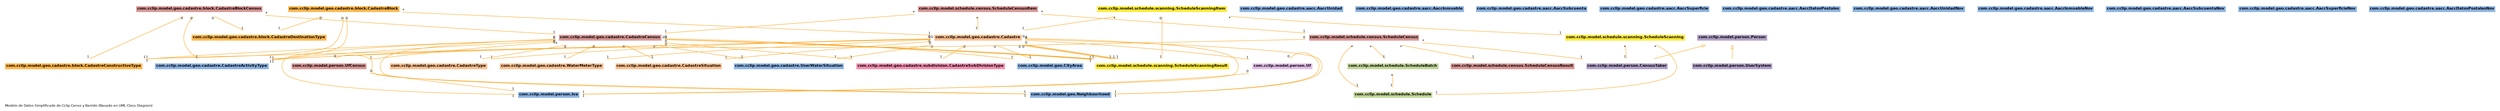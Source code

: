digraph G {

	graph [
		label="Modelo de Datos Simplificado de Cclip Censo y Barrido (Basado en UML Class Diagram)"
		bgcolor="#FFFFFF"
		labeljust="l"
		nodesep="0.18"
		ranksep="0.46"
		fontname="Helvetica"
		fontsize="8"
	];
	node [
		fontname="Helvetica"
		fontsize="9"
		shape="plaintext"
		
	];
	edge [
		arrowsize="0.8"
	];

					//com.cclip.model.geo.CityArea
					CityArea [
						label=<
							<TABLE BORDER="0" CELLBORDER="0" CELLSPACING="0" BGCOLOR="#ffffff">
				<TR><TD COLSPAN="3" BGCOLOR="#8DB4E3" ALIGN="CENTER"><B>com.cclip.model.geo.CityArea</B></TD></TR>

							</TABLE>>
							URL="com.cclip.model.geo.CityArea.html"
							tooltip="com.cclip.model.geo.CityArea"
					];

					//com.cclip.model.geo.Neighbourhood
					Neighbourhood [
						label=<
							<TABLE BORDER="0" CELLBORDER="0" CELLSPACING="0" BGCOLOR="#ffffff">
				<TR><TD COLSPAN="3" BGCOLOR="#8DB4E3" ALIGN="CENTER"><B>com.cclip.model.geo.Neighbourhood</B></TD></TR>

							</TABLE>>
							URL="com.cclip.model.geo.Neighbourhood.html"
							tooltip="com.cclip.model.geo.Neighbourhood"
					];

						//com.cclip.model.geo.cadastre.CadastreType
						CadastreType [
							label=<
								<TABLE BORDER="0" CELLBORDER="0" CELLSPACING="0" BGCOLOR="#ffffff">
				<TR><TD COLSPAN="3" BGCOLOR="#FAC090" ALIGN="CENTER"><B>com.cclip.model.geo.cadastre.CadastreType</B></TD></TR>

								</TABLE>>
								URL="com.cclip.model.geo.cadastre.CadastreType.html"
								tooltip="com.cclip.model.geo.cadastre.CadastreType"
						];

						//com.cclip.model.geo.cadastre.WaterMeterType
						WaterMeterType [
							label=<
								<TABLE BORDER="0" CELLBORDER="0" CELLSPACING="0" BGCOLOR="#ffffff">
				<TR><TD COLSPAN="3" BGCOLOR="#FAC090" ALIGN="CENTER"><B>com.cclip.model.geo.cadastre.WaterMeterType</B></TD></TR>

								</TABLE>>
								URL="com.cclip.model.geo.cadastre.WaterMeterType.html"
								tooltip="com.cclip.model.geo.cadastre.WaterMeterType"
						];

						//com.cclip.model.geo.cadastre.CadastreSituation
						CadastreSituation [
							label=<
								<TABLE BORDER="0" CELLBORDER="0" CELLSPACING="0" BGCOLOR="#ffffff">
				<TR><TD COLSPAN="3" BGCOLOR="#FAC090" ALIGN="CENTER"><B>com.cclip.model.geo.cadastre.CadastreSituation</B></TD></TR>

								</TABLE>>
								URL="com.cclip.model.geo.cadastre.CadastreSituation.html"
								tooltip="com.cclip.model.geo.cadastre.CadastreSituation"
						];

						//com.cclip.model.geo.cadastre.UserWaterSituation
						UserWaterSituation [
							label=<
								<TABLE BORDER="0" CELLBORDER="0" CELLSPACING="0" BGCOLOR="#ffffff">
				<TR><TD COLSPAN="3" BGCOLOR="#8DB4E3" ALIGN="CENTER"><B>com.cclip.model.geo.cadastre.UserWaterSituation</B></TD></TR>

								</TABLE>>
								URL="com.cclip.model.geo.cadastre.UserWaterSituation.html"
								tooltip="com.cclip.model.geo.cadastre.UserWaterSituation"
						];

						//com.cclip.model.geo.cadastre.Cadastre
						Cadastre [
							label=<
								<TABLE BORDER="0" CELLBORDER="0" CELLSPACING="0" BGCOLOR="#ffffff">
				<TR><TD COLSPAN="3" BGCOLOR="#FAC090" ALIGN="CENTER"><B>com.cclip.model.geo.cadastre.Cadastre</B></TD></TR>

								</TABLE>>
								URL="com.cclip.model.geo.cadastre.Cadastre.html"
								tooltip="com.cclip.model.geo.cadastre.Cadastre"
						];

						//com.cclip.model.geo.cadastre.CadastreCensus
						CadastreCensus [
							label=<
								<TABLE BORDER="0" CELLBORDER="0" CELLSPACING="0" BGCOLOR="#ffffff">
				<TR><TD COLSPAN="3" BGCOLOR="#D99795" ALIGN="CENTER"><B>com.cclip.model.geo.cadastre.CadastreCensus</B></TD></TR>

								</TABLE>>
								URL="com.cclip.model.geo.cadastre.CadastreCensus.html"
								tooltip="com.cclip.model.geo.cadastre.CadastreCensus"
						];

						//com.cclip.model.geo.cadastre.CadastreActivityType
						CadastreActivityType [
							label=<
								<TABLE BORDER="0" CELLBORDER="0" CELLSPACING="0" BGCOLOR="#ffffff">
				<TR><TD COLSPAN="3" BGCOLOR="#8DB4E3" ALIGN="CENTER"><B>com.cclip.model.geo.cadastre.CadastreActivityType</B></TD></TR>

								</TABLE>>
								URL="com.cclip.model.geo.cadastre.CadastreActivityType.html"
								tooltip="com.cclip.model.geo.cadastre.CadastreActivityType"
						];

							//com.cclip.model.geo.cadastre.aacc.AaccUnidad
							AaccUnidad [
								label=<
									<TABLE BORDER="0" CELLBORDER="0" CELLSPACING="0" BGCOLOR="#ffffff">
				<TR><TD COLSPAN="3" BGCOLOR="#8DB4E3" ALIGN="CENTER"><B>com.cclip.model.geo.cadastre.aacc.AaccUnidad</B></TD></TR>

									</TABLE>>
									URL="com.cclip.model.geo.cadastre.aacc.AaccUnidad.html"
									tooltip="com.cclip.model.geo.cadastre.aacc.AaccUnidad"
							];

							//com.cclip.model.geo.cadastre.aacc.AaccInmueble
							AaccInmueble [
								label=<
									<TABLE BORDER="0" CELLBORDER="0" CELLSPACING="0" BGCOLOR="#ffffff">
				<TR><TD COLSPAN="3" BGCOLOR="#8DB4E3" ALIGN="CENTER"><B>com.cclip.model.geo.cadastre.aacc.AaccInmueble</B></TD></TR>

									</TABLE>>
									URL="com.cclip.model.geo.cadastre.aacc.AaccInmueble.html"
									tooltip="com.cclip.model.geo.cadastre.aacc.AaccInmueble"
							];

							//com.cclip.model.geo.cadastre.aacc.AaccSubcuenta
							AaccSubcuenta [
								label=<
									<TABLE BORDER="0" CELLBORDER="0" CELLSPACING="0" BGCOLOR="#ffffff">
				<TR><TD COLSPAN="3" BGCOLOR="#8DB4E3" ALIGN="CENTER"><B>com.cclip.model.geo.cadastre.aacc.AaccSubcuenta</B></TD></TR>

									</TABLE>>
									URL="com.cclip.model.geo.cadastre.aacc.AaccSubcuenta.html"
									tooltip="com.cclip.model.geo.cadastre.aacc.AaccSubcuenta"
							];

							//com.cclip.model.geo.cadastre.aacc.AaccSuperficie
							AaccSuperficie [
								label=<
									<TABLE BORDER="0" CELLBORDER="0" CELLSPACING="0" BGCOLOR="#ffffff">
				<TR><TD COLSPAN="3" BGCOLOR="#8DB4E3" ALIGN="CENTER"><B>com.cclip.model.geo.cadastre.aacc.AaccSuperficie</B></TD></TR>

									</TABLE>>
									URL="com.cclip.model.geo.cadastre.aacc.AaccSuperficie.html"
									tooltip="com.cclip.model.geo.cadastre.aacc.AaccSuperficie"
							];

							//com.cclip.model.geo.cadastre.aacc.AaccDatosPostales
							AaccDatosPostales [
								label=<
									<TABLE BORDER="0" CELLBORDER="0" CELLSPACING="0" BGCOLOR="#ffffff">
				<TR><TD COLSPAN="3" BGCOLOR="#8DB4E3" ALIGN="CENTER"><B>com.cclip.model.geo.cadastre.aacc.AaccDatosPostales</B></TD></TR>

									</TABLE>>
									URL="com.cclip.model.geo.cadastre.aacc.AaccDatosPostales.html"
									tooltip="com.cclip.model.geo.cadastre.aacc.AaccDatosPostales"
							];

							//com.cclip.model.geo.cadastre.aacc.AaccUnidadNov
							AaccUnidadNov [
								label=<
									<TABLE BORDER="0" CELLBORDER="0" CELLSPACING="0" BGCOLOR="#ffffff">
				<TR><TD COLSPAN="3" BGCOLOR="#8DB4E3" ALIGN="CENTER"><B>com.cclip.model.geo.cadastre.aacc.AaccUnidadNov</B></TD></TR>

									</TABLE>>
									URL="com.cclip.model.geo.cadastre.aacc.AaccUnidadNov.html"
									tooltip="com.cclip.model.geo.cadastre.aacc.AaccUnidadNov"
							];

							//com.cclip.model.geo.cadastre.aacc.AaccInmuebleNov
							AaccInmuebleNov [
								label=<
									<TABLE BORDER="0" CELLBORDER="0" CELLSPACING="0" BGCOLOR="#ffffff">
				<TR><TD COLSPAN="3" BGCOLOR="#8DB4E3" ALIGN="CENTER"><B>com.cclip.model.geo.cadastre.aacc.AaccInmuebleNov</B></TD></TR>

									</TABLE>>
									URL="com.cclip.model.geo.cadastre.aacc.AaccInmuebleNov.html"
									tooltip="com.cclip.model.geo.cadastre.aacc.AaccInmuebleNov"
							];

							//com.cclip.model.geo.cadastre.aacc.AaccSubcuentaNov
							AaccSubcuentaNov [
								label=<
									<TABLE BORDER="0" CELLBORDER="0" CELLSPACING="0" BGCOLOR="#ffffff">
				<TR><TD COLSPAN="3" BGCOLOR="#8DB4E3" ALIGN="CENTER"><B>com.cclip.model.geo.cadastre.aacc.AaccSubcuentaNov</B></TD></TR>

									</TABLE>>
									URL="com.cclip.model.geo.cadastre.aacc.AaccSubcuentaNov.html"
									tooltip="com.cclip.model.geo.cadastre.aacc.AaccSubcuentaNov"
							];

							//com.cclip.model.geo.cadastre.aacc.AaccSuperficieNov
							AaccSuperficieNov [
								label=<
									<TABLE BORDER="0" CELLBORDER="0" CELLSPACING="0" BGCOLOR="#ffffff">
				<TR><TD COLSPAN="3" BGCOLOR="#8DB4E3" ALIGN="CENTER"><B>com.cclip.model.geo.cadastre.aacc.AaccSuperficieNov</B></TD></TR>

									</TABLE>>
									URL="com.cclip.model.geo.cadastre.aacc.AaccSuperficieNov.html"
									tooltip="com.cclip.model.geo.cadastre.aacc.AaccSuperficieNov"
							];

							//com.cclip.model.geo.cadastre.aacc.AaccDatosPostalesNov
							AaccDatosPostalesNov [
								label=<
									<TABLE BORDER="0" CELLBORDER="0" CELLSPACING="0" BGCOLOR="#ffffff">
				<TR><TD COLSPAN="3" BGCOLOR="#8DB4E3" ALIGN="CENTER"><B>com.cclip.model.geo.cadastre.aacc.AaccDatosPostalesNov</B></TD></TR>

									</TABLE>>
									URL="com.cclip.model.geo.cadastre.aacc.AaccDatosPostalesNov.html"
									tooltip="com.cclip.model.geo.cadastre.aacc.AaccDatosPostalesNov"
							];

							//com.cclip.model.geo.cadastre.block.CadastreConstructiveType
							CadastreConstructiveType [
								label=<
									<TABLE BORDER="0" CELLBORDER="0" CELLSPACING="0" BGCOLOR="#ffffff">
				<TR><TD COLSPAN="3" BGCOLOR="#FFB74D" ALIGN="CENTER"><B>com.cclip.model.geo.cadastre.block.CadastreConstructiveType</B></TD></TR>

									</TABLE>>
									URL="com.cclip.model.geo.cadastre.block.CadastreConstructiveType.html"
									tooltip="com.cclip.model.geo.cadastre.block.CadastreConstructiveType"
							];

							//com.cclip.model.geo.cadastre.block.CadastreDestinationType
							CadastreDestinationType [
								label=<
									<TABLE BORDER="0" CELLBORDER="0" CELLSPACING="0" BGCOLOR="#ffffff">
				<TR><TD COLSPAN="3" BGCOLOR="#FFB74D" ALIGN="CENTER"><B>com.cclip.model.geo.cadastre.block.CadastreDestinationType</B></TD></TR>

									</TABLE>>
									URL="com.cclip.model.geo.cadastre.block.CadastreDestinationType.html"
									tooltip="com.cclip.model.geo.cadastre.block.CadastreDestinationType"
							];

							//com.cclip.model.geo.cadastre.block.CadastreBlock
							CadastreBlock [
								label=<
									<TABLE BORDER="0" CELLBORDER="0" CELLSPACING="0" BGCOLOR="#ffffff">
				<TR><TD COLSPAN="3" BGCOLOR="#FFB74D" ALIGN="CENTER"><B>com.cclip.model.geo.cadastre.block.CadastreBlock</B></TD></TR>

									</TABLE>>
									URL="com.cclip.model.geo.cadastre.block.CadastreBlock.html"
									tooltip="com.cclip.model.geo.cadastre.block.CadastreBlock"
							];

							//com.cclip.model.geo.cadastre.block.CadastreBlockCensus
							CadastreBlockCensus [
								label=<
									<TABLE BORDER="0" CELLBORDER="0" CELLSPACING="0" BGCOLOR="#ffffff">
				<TR><TD COLSPAN="3" BGCOLOR="#D99795" ALIGN="CENTER"><B>com.cclip.model.geo.cadastre.block.CadastreBlockCensus</B></TD></TR>

									</TABLE>>
									URL="com.cclip.model.geo.cadastre.block.CadastreBlockCensus.html"
									tooltip="com.cclip.model.geo.cadastre.block.CadastreBlockCensus"
							];

							//com.cclip.model.geo.cadastre.subdivision.CadastreSubDivisionType
							CadastreSubDivisionType [
								label=<
									<TABLE BORDER="0" CELLBORDER="0" CELLSPACING="0" BGCOLOR="#ffffff">
				<TR><TD COLSPAN="3" BGCOLOR="#F48FB1" ALIGN="CENTER"><B>com.cclip.model.geo.cadastre.subdivision.CadastreSubDivisionType</B></TD></TR>

									</TABLE>>
									URL="com.cclip.model.geo.cadastre.subdivision.CadastreSubDivisionType.html"
									tooltip="com.cclip.model.geo.cadastre.subdivision.CadastreSubDivisionType"
							];

					//com.cclip.model.schedule.Schedule
					Schedule [
						label=<
							<TABLE BORDER="0" CELLBORDER="0" CELLSPACING="0" BGCOLOR="#ffffff">
				<TR><TD COLSPAN="3" BGCOLOR="#C2D69A" ALIGN="CENTER"><B>com.cclip.model.schedule.Schedule</B></TD></TR>

							</TABLE>>
							URL="com.cclip.model.schedule.Schedule.html"
							tooltip="com.cclip.model.schedule.Schedule"
					];

					//com.cclip.model.schedule.ScheduleBatch
					ScheduleBatch [
						label=<
							<TABLE BORDER="0" CELLBORDER="0" CELLSPACING="0" BGCOLOR="#ffffff">
				<TR><TD COLSPAN="3" BGCOLOR="#C2D69A" ALIGN="CENTER"><B>com.cclip.model.schedule.ScheduleBatch</B></TD></TR>

							</TABLE>>
							URL="com.cclip.model.schedule.ScheduleBatch.html"
							tooltip="com.cclip.model.schedule.ScheduleBatch"
					];

						//com.cclip.model.schedule.scanning.ScheduleScanning
						ScheduleScanning [
							label=<
								<TABLE BORDER="0" CELLBORDER="0" CELLSPACING="0" BGCOLOR="#ffffff">
				<TR><TD COLSPAN="3" BGCOLOR="#FFEB3B" ALIGN="CENTER"><B>com.cclip.model.schedule.scanning.ScheduleScanning</B></TD></TR>

								</TABLE>>
								URL="com.cclip.model.schedule.scanning.ScheduleScanning.html"
								tooltip="com.cclip.model.schedule.scanning.ScheduleScanning"
						];

						//com.cclip.model.schedule.scanning.ScheduleScanningResult
						ScheduleScanningResult [
							label=<
								<TABLE BORDER="0" CELLBORDER="0" CELLSPACING="0" BGCOLOR="#ffffff">
				<TR><TD COLSPAN="3" BGCOLOR="#FFEB3B" ALIGN="CENTER"><B>com.cclip.model.schedule.scanning.ScheduleScanningResult</B></TD></TR>

								</TABLE>>
								URL="com.cclip.model.schedule.scanning.ScheduleScanningResult.html"
								tooltip="com.cclip.model.schedule.scanning.ScheduleScanningResult"
						];

						//com.cclip.model.schedule.scanning.ScheduleScanningItem
						ScheduleScanningItem [
							label=<
								<TABLE BORDER="0" CELLBORDER="0" CELLSPACING="0" BGCOLOR="#ffffff">
				<TR><TD COLSPAN="3" BGCOLOR="#FFEB3B" ALIGN="CENTER"><B>com.cclip.model.schedule.scanning.ScheduleScanningItem</B></TD></TR>

								</TABLE>>
								URL="com.cclip.model.schedule.scanning.ScheduleScanningItem.html"
								tooltip="com.cclip.model.schedule.scanning.ScheduleScanningItem"
						];

						//com.cclip.model.schedule.census.ScheduleCensusResult
						ScheduleCensusResult [
							label=<
								<TABLE BORDER="0" CELLBORDER="0" CELLSPACING="0" BGCOLOR="#ffffff">
				<TR><TD COLSPAN="3" BGCOLOR="#D99795" ALIGN="CENTER"><B>com.cclip.model.schedule.census.ScheduleCensusResult</B></TD></TR>

								</TABLE>>
								URL="com.cclip.model.schedule.census.ScheduleCensusResult.html"
								tooltip="com.cclip.model.schedule.census.ScheduleCensusResult"
						];

						//com.cclip.model.schedule.census.ScheduleCensus
						ScheduleCensus [
							label=<
								<TABLE BORDER="0" CELLBORDER="0" CELLSPACING="0" BGCOLOR="#ffffff">
				<TR><TD COLSPAN="3" BGCOLOR="#D99795" ALIGN="CENTER"><B>com.cclip.model.schedule.census.ScheduleCensus</B></TD></TR>

								</TABLE>>
								URL="com.cclip.model.schedule.census.ScheduleCensus.html"
								tooltip="com.cclip.model.schedule.census.ScheduleCensus"
						];

						//com.cclip.model.schedule.census.ScheduleCensusItem
						ScheduleCensusItem [
							label=<
								<TABLE BORDER="0" CELLBORDER="0" CELLSPACING="0" BGCOLOR="#ffffff">
				<TR><TD COLSPAN="3" BGCOLOR="#D99795" ALIGN="CENTER"><B>com.cclip.model.schedule.census.ScheduleCensusItem</B></TD></TR>

								</TABLE>>
								URL="com.cclip.model.schedule.census.ScheduleCensusItem.html"
								tooltip="com.cclip.model.schedule.census.ScheduleCensusItem"
						];

					//com.cclip.model.person.Person
					Person [
						label=<
							<TABLE BORDER="0" CELLBORDER="0" CELLSPACING="0" BGCOLOR="#ffffff">
				<TR><TD COLSPAN="3" BGCOLOR="#B2A1C7" ALIGN="CENTER"><B>com.cclip.model.person.Person</B></TD></TR>

							</TABLE>>
							URL="com.cclip.model.person.Person.html"
							tooltip="com.cclip.model.person.Person"
					];

					//com.cclip.model.person.UserSystem
					UserSystem [
						label=<
							<TABLE BORDER="0" CELLBORDER="0" CELLSPACING="0" BGCOLOR="#ffffff">
				<TR><TD COLSPAN="3" BGCOLOR="#B2A1C7" ALIGN="CENTER"><B>com.cclip.model.person.UserSystem</B></TD></TR>

							</TABLE>>
							URL="com.cclip.model.person.UserSystem.html"
							tooltip="com.cclip.model.person.UserSystem"
					];

					//com.cclip.model.person.UserSystem extends com.cclip.model.person.Person
					"Person" -> "UserSystem" [dir=back,arrowtail=empty, color="#F9A825"];

					//com.cclip.model.person.CensusTaker
					CensusTaker [
						label=<
							<TABLE BORDER="0" CELLBORDER="0" CELLSPACING="0" BGCOLOR="#ffffff">
				<TR><TD COLSPAN="3" BGCOLOR="#B2A1C7" ALIGN="CENTER"><B>com.cclip.model.person.CensusTaker</B></TD></TR>

							</TABLE>>
							URL="com.cclip.model.person.CensusTaker.html"
							tooltip="com.cclip.model.person.CensusTaker"
					];

					//com.cclip.model.person.CensusTaker extends com.cclip.model.person.Person
					"Person" -> "CensusTaker" [dir=back,arrowtail=empty, color="#F9A825"];

					//com.cclip.model.person.Uf
					Uf [
						label=<
							<TABLE BORDER="0" CELLBORDER="0" CELLSPACING="0" BGCOLOR="#ffffff">
				<TR><TD COLSPAN="3" BGCOLOR="#E1BEE7" ALIGN="CENTER"><B>com.cclip.model.person.Uf</B></TD></TR>

							</TABLE>>
							URL="com.cclip.model.person.Uf.html"
							tooltip="com.cclip.model.person.Uf"
					];

					//com.cclip.model.person.UfCensus
					UfCensus [
						label=<
							<TABLE BORDER="0" CELLBORDER="0" CELLSPACING="0" BGCOLOR="#ffffff">
				<TR><TD COLSPAN="3" BGCOLOR="#D99795" ALIGN="CENTER"><B>com.cclip.model.person.UfCensus</B></TD></TR>

							</TABLE>>
							URL="com.cclip.model.person.UfCensus.html"
							tooltip="com.cclip.model.person.UfCensus"
					];

					//com.cclip.model.person.Iva
					Iva [
						label=<
							<TABLE BORDER="0" CELLBORDER="0" CELLSPACING="0" BGCOLOR="#ffffff">
				<TR><TD COLSPAN="3" BGCOLOR="#8DB4E3" ALIGN="CENTER"><B>com.cclip.model.person.Iva</B></TD></TR>

							</TABLE>>
							URL="com.cclip.model.person.Iva.html"
							tooltip="com.cclip.model.person.Iva"
					];
	"Cadastre":"userIva":w -> "Iva":"cadastre":e [arrowhead=none, dir=back, arrowtail=none, arrowhead=none, headlabel = "1", taillabel = "0", fontsize="8", color="#F9A825"];
	"Cadastre":"userWaterSituation":w -> "UserWaterSituation":"cadastre":e [arrowhead=none, dir=back, arrowtail=none, arrowhead=none, headlabel = "1", taillabel = "0", fontsize="8", color="#F9A825"];
	"Cadastre":"uf":w -> "Uf":"cadastre":e [arrowhead=none, dir=back, arrowtail=none, arrowhead=none, headlabel = "1", taillabel = "*", fontsize="8", color="#F9A825"];
	"Cadastre":"cityArea":w -> "CityArea":"cadastre":e [arrowhead=none, dir=back, arrowtail=none, arrowhead=none, headlabel = "1", taillabel = "0", fontsize="8", color="#F9A825"];
	"Cadastre":"cadastreType":w -> "CadastreType":"cadastre":e [arrowhead=none, dir=back, arrowtail=none, arrowhead=none, headlabel = "1", taillabel = "0", fontsize="8", color="#F9A825"];
	"Cadastre":"cadastreSituation":w -> "CadastreSituation":"cadastre":e [arrowhead=none, dir=back, arrowtail=none, arrowhead=none, headlabel = "1", taillabel = "0", fontsize="8", color="#F9A825"];
	"Cadastre":"inmNeighbourhood":w -> "Neighbourhood":"cadastre":e [arrowhead=none, dir=back, arrowtail=none, arrowhead=none, headlabel = "1", taillabel = "0", fontsize="8", color="#F9A825"];
	"Cadastre":"cadastreSubDivisionType":w -> "CadastreSubDivisionType":"cadastre":e [arrowhead=none, dir=back, arrowtail=none, arrowhead=none, headlabel = "1", taillabel = "0", fontsize="8", color="#F9A825"];
	"Cadastre":"scheduleScanningResult2":w -> "ScheduleScanningResult":"cadastre":e [arrowhead=none, dir=back, arrowtail=none, arrowhead=none, headlabel = "1", taillabel = "0", fontsize="8", color="#F9A825"];
	"Cadastre":"scheduleScanningResult1":w -> "ScheduleScanningResult":"cadastre":e [arrowhead=none, dir=back, arrowtail=none, arrowhead=none, headlabel = "1", taillabel = "0", fontsize="8", color="#F9A825"];
	"Cadastre":"scheduleScanningResult0":w -> "ScheduleScanningResult":"cadastre":e [arrowhead=none, dir=back, arrowtail=none, arrowhead=none, headlabel = "1", taillabel = "0", fontsize="8", color="#F9A825"];
	"Cadastre":"cadastreActivityType":w -> "CadastreActivityType":"cadastre":e [arrowhead=none, dir=back, arrowtail=none, arrowhead=none, headlabel = "1", taillabel = "0", fontsize="8", color="#F9A825"];
	"Cadastre":"waterMeterType":w -> "WaterMeterType":"cadastre":e [arrowhead=none, dir=back, arrowtail=none, arrowhead=none, headlabel = "1", taillabel = "0", fontsize="8", color="#F9A825"];
	"Cadastre":"cadastreConstructiveType":w -> "CadastreConstructiveType":"cadastre":e [arrowhead=none, dir=back, arrowtail=none, arrowhead=none, headlabel = "1", taillabel = "0", fontsize="8", color="#F9A825"];
	"CadastreCensus":"userIva":w -> "Iva":"cadastreCensus":e [arrowhead=none, dir=back, arrowtail=none, arrowhead=none, headlabel = "1", taillabel = "0", fontsize="8", color="#F9A825"];
	"CadastreCensus":"userWaterSituation":w -> "UserWaterSituation":"cadastreCensus":e [arrowhead=none, dir=back, arrowtail=none, arrowhead=none, headlabel = "1", taillabel = "0", fontsize="8", color="#F9A825"];
	"CadastreCensus":"ufCensus":w -> "UfCensus":"cadastreCensus":e [arrowhead=none, dir=back, arrowtail=none, arrowhead=none, headlabel = "1", taillabel = "*", fontsize="8", color="#F9A825"];
	"CadastreCensus":"cityArea":w -> "CityArea":"cadastreCensus":e [arrowhead=none, dir=back, arrowtail=none, arrowhead=none, headlabel = "1", taillabel = "0", fontsize="8", color="#F9A825"];
	"CadastreCensus":"cadastreType":w -> "CadastreType":"cadastreCensus":e [arrowhead=none, dir=back, arrowtail=none, arrowhead=none, headlabel = "1", taillabel = "0", fontsize="8", color="#F9A825"];
	"CadastreCensus":"cadastreSituation":w -> "CadastreSituation":"cadastreCensus":e [arrowhead=none, dir=back, arrowtail=none, arrowhead=none, headlabel = "1", taillabel = "0", fontsize="8", color="#F9A825"];
	"CadastreCensus":"inmNeighbourhood":w -> "Neighbourhood":"cadastreCensus":e [arrowhead=none, dir=back, arrowtail=none, arrowhead=none, headlabel = "1", taillabel = "0", fontsize="8", color="#F9A825"];
	"CadastreCensus":"cadastreSubDivisionType":w -> "CadastreSubDivisionType":"cadastreCensus":e [arrowhead=none, dir=back, arrowtail=none, arrowhead=none, headlabel = "1", taillabel = "0", fontsize="8", color="#F9A825"];
	"CadastreCensus":"scheduleScanningResult2":w -> "ScheduleScanningResult":"cadastreCensus":e [arrowhead=none, dir=back, arrowtail=none, arrowhead=none, headlabel = "1", taillabel = "0", fontsize="8", color="#F9A825"];
	"CadastreCensus":"scheduleScanningResult1":w -> "ScheduleScanningResult":"cadastreCensus":e [arrowhead=none, dir=back, arrowtail=none, arrowhead=none, headlabel = "1", taillabel = "0", fontsize="8", color="#F9A825"];
	"CadastreCensus":"scheduleScanningResult0":w -> "ScheduleScanningResult":"cadastreCensus":e [arrowhead=none, dir=back, arrowtail=none, arrowhead=none, headlabel = "1", taillabel = "0", fontsize="8", color="#F9A825"];
	"CadastreCensus":"cadastreActivityType":w -> "CadastreActivityType":"cadastreCensus":e [arrowhead=none, dir=back, arrowtail=none, arrowhead=none, headlabel = "1", taillabel = "0", fontsize="8", color="#F9A825"];
	"CadastreCensus":"waterMeterType":w -> "WaterMeterType":"cadastreCensus":e [arrowhead=none, dir=back, arrowtail=none, arrowhead=none, headlabel = "1", taillabel = "0", fontsize="8", color="#F9A825"];
	"CadastreCensus":"cadastreConstructiveType":w -> "CadastreConstructiveType":"cadastreCensus":e [arrowhead=none, dir=back, arrowtail=none, arrowhead=none, headlabel = "1", taillabel = "0", fontsize="8", color="#F9A825"];
	"CadastreBlock":"cadastreActivityType":w -> "CadastreActivityType":"cadastreBlock":e [arrowhead=none, dir=back, arrowtail=none, arrowhead=none, headlabel = "1", taillabel = "0", fontsize="8", color="#F9A825"];
	"CadastreBlock":"cadastre":w -> "Cadastre":"cadastreBlock":e [arrowhead=none, dir=back, arrowtail=none, arrowhead=none, headlabel = "1", taillabel = "*", fontsize="8", color="#F9A825"];
	"CadastreBlock":"cadastreConstructiveType":w -> "CadastreConstructiveType":"cadastreBlock":e [arrowhead=none, dir=back, arrowtail=none, arrowhead=none, headlabel = "1", taillabel = "0", fontsize="8", color="#F9A825"];
	"CadastreBlock":"cadastreDestinationType":w -> "CadastreDestinationType":"cadastreBlock":e [arrowhead=none, dir=back, arrowtail=none, arrowhead=none, headlabel = "1", taillabel = "0", fontsize="8", color="#F9A825"];
	"CadastreBlockCensus":"cadastreActivityType":w -> "CadastreActivityType":"cadastreBlockCensus":e [arrowhead=none, dir=back, arrowtail=none, arrowhead=none, headlabel = "1", taillabel = "0", fontsize="8", color="#F9A825"];
	"CadastreBlockCensus":"cadastreCensus":w -> "CadastreCensus":"cadastreBlockCensus":e [arrowhead=none, dir=back, arrowtail=none, arrowhead=none, headlabel = "1", taillabel = "*", fontsize="8", color="#F9A825"];
	"CadastreBlockCensus":"cadastreConstructiveType":w -> "CadastreConstructiveType":"cadastreBlockCensus":e [arrowhead=none, dir=back, arrowtail=none, arrowhead=none, headlabel = "1", taillabel = "0", fontsize="8", color="#F9A825"];
	"CadastreBlockCensus":"cadastreDestinationType":w -> "CadastreDestinationType":"cadastreBlockCensus":e [arrowhead=none, dir=back, arrowtail=none, arrowhead=none, headlabel = "1", taillabel = "0", fontsize="8", color="#F9A825"];
	"Uf":"iva":w -> "Iva":"uf":e [arrowhead=none, dir=back, arrowtail=none, arrowhead=none, headlabel = "1", taillabel = "0", fontsize="8", color="#F9A825"];
	"UfCensus":"iva":w -> "Iva":"ufCensus":e [arrowhead=none, dir=back, arrowtail=none, arrowhead=none, headlabel = "1", taillabel = "0", fontsize="8", color="#F9A825"];
	"ScheduleBatch":"schedule":w -> "Schedule":"scheduleBatch":e [arrowhead=none, dir=back, arrowtail=none, arrowhead=none, headlabel = "1", taillabel = "*", fontsize="8", color="#F9A825"];
	"ScheduleScanning":"schedule":w -> "Schedule":"scheduleScanning":e [arrowhead=none, dir=back, arrowtail=none, arrowhead=none, headlabel = "1", taillabel = "*", fontsize="8", color="#F9A825"];
	"ScheduleScanningItem":"cadastre":w -> "Cadastre":"scheduleScanningItem":e [arrowhead=none, dir=back, arrowtail=none, arrowhead=none, headlabel = "1", taillabel = "*", fontsize="8", color="#F9A825"];
	"ScheduleScanningItem":"scheduleScanningResult":w -> "ScheduleScanningResult":"scheduleScanningItem":e [arrowhead=none, dir=back, arrowtail=none, arrowhead=none, headlabel = "1", taillabel = "0", fontsize="8", color="#F9A825"];
	"ScheduleScanning":"censusTaker":w -> "CensusTaker":"scheduleScanning":e [arrowhead=none, dir=back, arrowtail=none, arrowhead=none, headlabel = "1", taillabel = "*", fontsize="8", color="#F9A825"];
	"ScheduleScanningItem":"scheduleScanning":w -> "ScheduleScanning":"scheduleScanningItem":e [arrowhead=none, dir=back, arrowtail=none, arrowhead=none, headlabel = "1", taillabel = "*", fontsize="8", color="#F9A825"];
	"ScheduleCensus":"schedule":w -> "Schedule":"scheduleCensus":e [arrowhead=none, dir=back, arrowtail=none, arrowhead=none, headlabel = "1", taillabel = "*", fontsize="8", color="#F9A825"];
	"ScheduleCensus":"censusTaker":w -> "CensusTaker":"scheduleCensus":e [arrowhead=none, dir=back, arrowtail=none, arrowhead=none, headlabel = "1", taillabel = "*", fontsize="8", color="#F9A825"];
	"ScheduleCensus":"scheduleBatch":w -> "ScheduleBatch":"scheduleCensus":e [arrowhead=none, dir=back, arrowtail=none, arrowhead=none, headlabel = "1", taillabel = "*", fontsize="8", color="#F9A825"];
	"ScheduleCensus":"cadastreActivityType":w -> "CadastreActivityType":"scheduleCensus":e [arrowhead=none, dir=back, arrowtail=none, arrowhead=none, headlabel = "1", taillabel = "0", fontsize="8", color="#F9A825"];
	"ScheduleCensus":"scheduleCensusResult":w -> "ScheduleCensusResult":"scheduleCensus":e [arrowhead=none, dir=back, arrowtail=none, arrowhead=none, headlabel = "1", taillabel = "*", fontsize="8", color="#F9A825"];
	"ScheduleCensusItem":"cadastre":w -> "Cadastre":"scheduleCensusItem":e [arrowhead=none, dir=back, arrowtail=none, arrowhead=none, headlabel = "1", taillabel = "*", fontsize="8", color="#F9A825"];
	"ScheduleCensusItem":"cadastreCensus":w -> "CadastreCensus":"scheduleCensusItem":e [arrowhead=none, dir=back, arrowtail=none, arrowhead=none, headlabel = "1", taillabel = "*", fontsize="8", color="#F9A825"];
	"ScheduleCensusItem":"scheduleCensus":w -> "ScheduleCensus":"scheduleCensusItem":e [arrowhead=none, dir=back, arrowtail=none, arrowhead=none, headlabel = "1", taillabel = "*", fontsize="8", color="#F9A825"];
	"Uf":"neighbourhood":w -> "Neighbourhood":"uf":e [arrowhead=none, dir=back, arrowtail=none, arrowhead=none, headlabel = "1", taillabel = "0", fontsize="8", color="#F9A825"];
	"UfCensus":"neighbourhood":w -> "Neighbourhood":"ufCensus":e [arrowhead=none, dir=back, arrowtail=none, arrowhead=none, headlabel = "1", taillabel = "0", fontsize="8", color="#F9A825"];
}